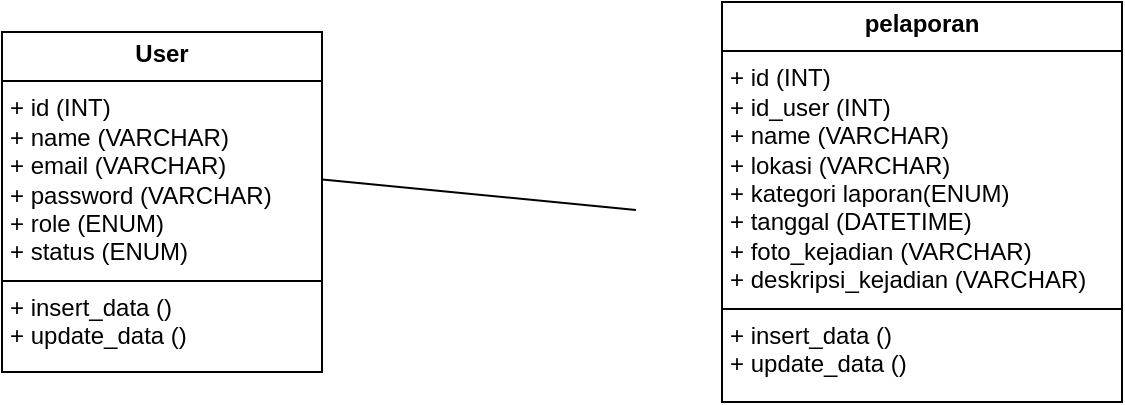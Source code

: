 <mxfile version="28.2.8">
  <diagram name="Halaman-1" id="oWLVvqPfNJ0kLdC2IyvR">
    <mxGraphModel dx="289" dy="156" grid="1" gridSize="10" guides="1" tooltips="1" connect="1" arrows="1" fold="1" page="1" pageScale="1" pageWidth="827" pageHeight="1169" math="0" shadow="0">
      <root>
        <mxCell id="0" />
        <mxCell id="1" parent="0" />
        <mxCell id="81W5aacTjqEaopnLc2wS-1" value="&lt;p style=&quot;margin:0px;margin-top:4px;text-align:center;&quot;&gt;&lt;b&gt;User&lt;/b&gt;&lt;/p&gt;&lt;hr size=&quot;1&quot; style=&quot;border-style:solid;&quot;&gt;&lt;p style=&quot;margin:0px;margin-left:4px;&quot;&gt;+ id (INT)&lt;/p&gt;&lt;p style=&quot;margin:0px;margin-left:4px;&quot;&gt;+ name (VARCHAR)&lt;/p&gt;&lt;p style=&quot;margin:0px;margin-left:4px;&quot;&gt;+ email (VARCHAR)&lt;/p&gt;&lt;p style=&quot;margin:0px;margin-left:4px;&quot;&gt;+ password (VARCHAR)&lt;/p&gt;&lt;p style=&quot;margin:0px;margin-left:4px;&quot;&gt;+ role (ENUM)&lt;/p&gt;&lt;p style=&quot;margin:0px;margin-left:4px;&quot;&gt;+ status (ENUM)&lt;/p&gt;&lt;hr size=&quot;1&quot; style=&quot;border-style:solid;&quot;&gt;&lt;p style=&quot;margin:0px;margin-left:4px;&quot;&gt;+ insert_data ()&lt;/p&gt;&lt;p style=&quot;margin:0px;margin-left:4px;&quot;&gt;+ update_data ()&lt;/p&gt;" style="verticalAlign=top;align=left;overflow=fill;html=1;whiteSpace=wrap;" parent="1" vertex="1">
          <mxGeometry x="53" y="91" width="160" height="170" as="geometry" />
        </mxCell>
        <mxCell id="81uXb_mQg2s_xCiuXbFg-1" value="&lt;p style=&quot;margin:0px;margin-top:4px;text-align:center;&quot;&gt;&lt;b&gt;pelaporan&lt;/b&gt;&lt;/p&gt;&lt;hr size=&quot;1&quot; style=&quot;border-style:solid;&quot;&gt;&lt;p style=&quot;margin:0px;margin-left:4px;&quot;&gt;+ id (INT)&lt;/p&gt;&lt;p style=&quot;margin:0px;margin-left:4px;&quot;&gt;+ id_user (INT)&lt;/p&gt;&lt;p style=&quot;margin:0px;margin-left:4px;&quot;&gt;+ name (VARCHAR)&lt;/p&gt;&lt;p style=&quot;margin:0px;margin-left:4px;&quot;&gt;+ lokasi (VARCHAR)&lt;/p&gt;&lt;p style=&quot;margin:0px;margin-left:4px;&quot;&gt;+ kategori laporan(ENUM)&lt;/p&gt;&lt;p style=&quot;margin:0px;margin-left:4px;&quot;&gt;+ tanggal (DATETIME)&lt;/p&gt;&lt;p style=&quot;margin:0px;margin-left:4px;&quot;&gt;+ foto_kejadian (VARCHAR)&lt;/p&gt;&lt;p style=&quot;margin:0px;margin-left:4px;&quot;&gt;+ deskripsi_kejadian (VARCHAR)&lt;/p&gt;&lt;hr size=&quot;1&quot; style=&quot;border-style:solid;&quot;&gt;&lt;p style=&quot;margin:0px;margin-left:4px;&quot;&gt;+ insert_data ()&lt;/p&gt;&lt;p style=&quot;margin:0px;margin-left:4px;&quot;&gt;+ update_data ()&lt;/p&gt;" style="verticalAlign=top;align=left;overflow=fill;html=1;whiteSpace=wrap;" vertex="1" parent="1">
          <mxGeometry x="413" y="76" width="200" height="200" as="geometry" />
        </mxCell>
        <mxCell id="81uXb_mQg2s_xCiuXbFg-3" value="" style="endArrow=none;html=1;rounded=0;exitX=1.001;exitY=0.434;exitDx=0;exitDy=0;exitPerimeter=0;" edge="1" parent="1" source="81W5aacTjqEaopnLc2wS-1">
          <mxGeometry width="50" height="50" relative="1" as="geometry">
            <mxPoint x="320" y="230" as="sourcePoint" />
            <mxPoint x="370" y="180" as="targetPoint" />
          </mxGeometry>
        </mxCell>
      </root>
    </mxGraphModel>
  </diagram>
</mxfile>
